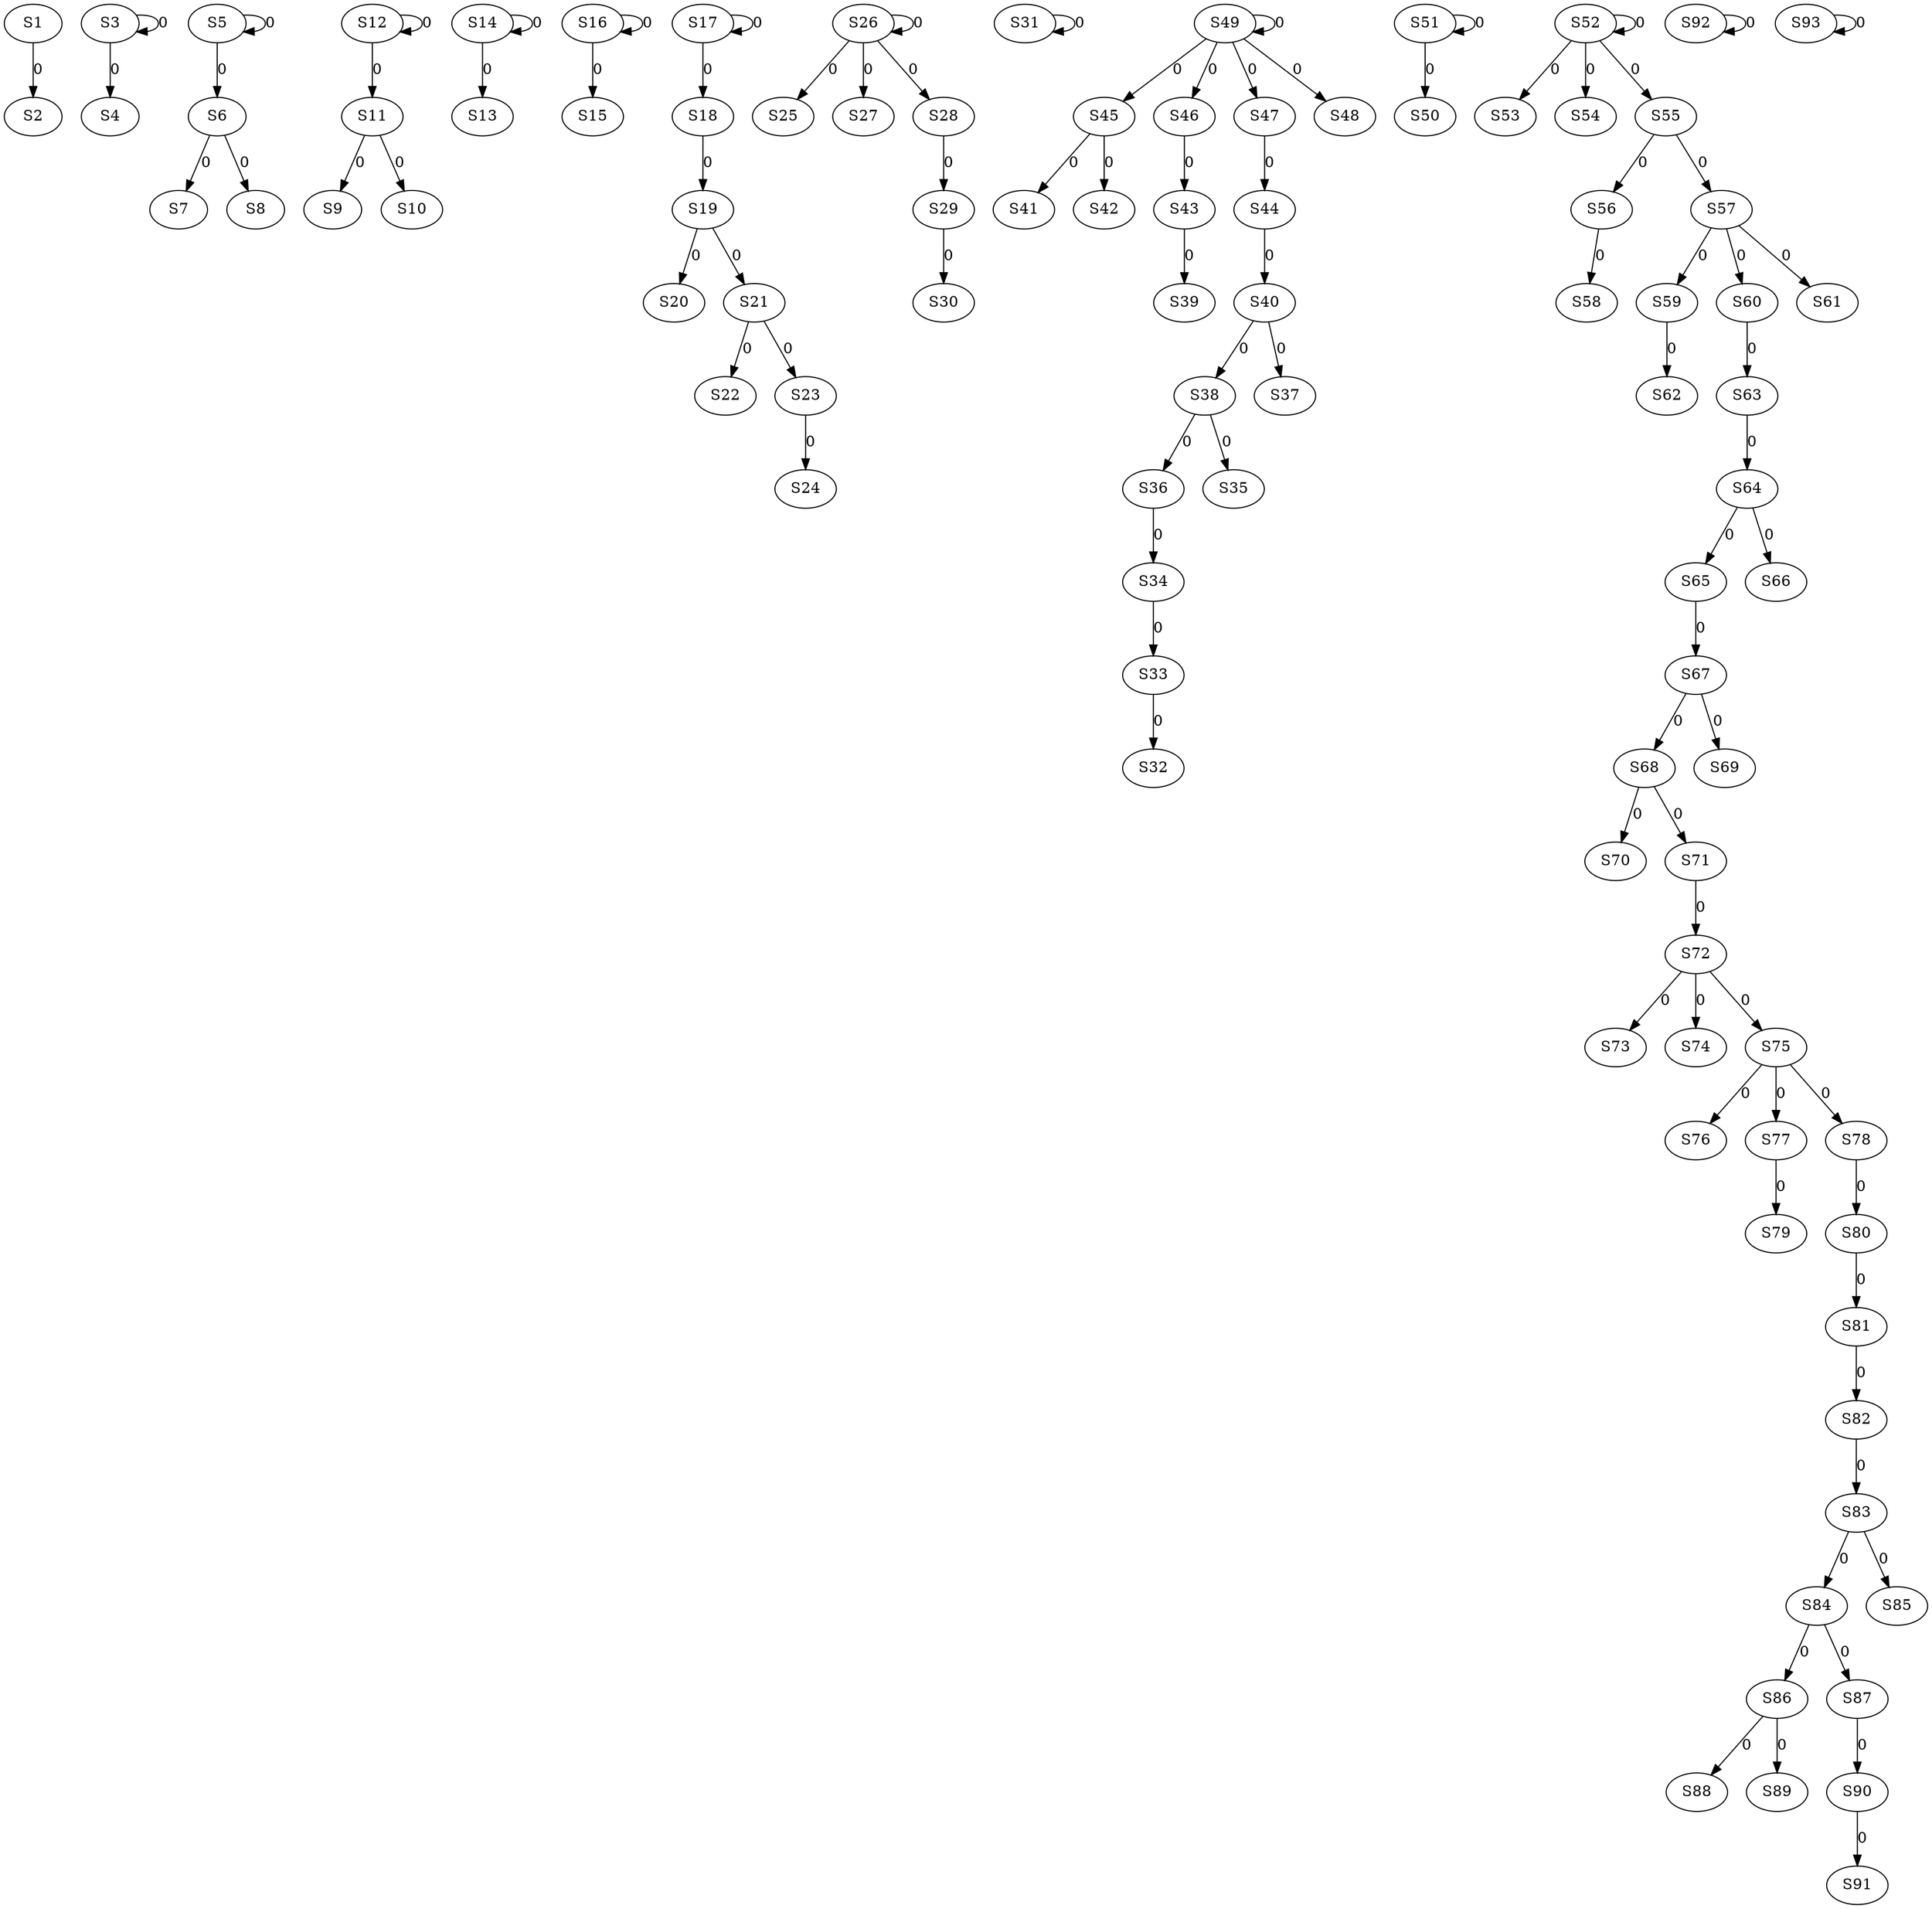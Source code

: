 strict digraph {
	S1 -> S2 [ label = 0 ];
	S3 -> S3 [ label = 0 ];
	S3 -> S4 [ label = 0 ];
	S5 -> S5 [ label = 0 ];
	S5 -> S6 [ label = 0 ];
	S6 -> S7 [ label = 0 ];
	S6 -> S8 [ label = 0 ];
	S11 -> S9 [ label = 0 ];
	S11 -> S10 [ label = 0 ];
	S12 -> S11 [ label = 0 ];
	S12 -> S12 [ label = 0 ];
	S14 -> S13 [ label = 0 ];
	S14 -> S14 [ label = 0 ];
	S16 -> S15 [ label = 0 ];
	S16 -> S16 [ label = 0 ];
	S17 -> S17 [ label = 0 ];
	S17 -> S18 [ label = 0 ];
	S18 -> S19 [ label = 0 ];
	S19 -> S20 [ label = 0 ];
	S19 -> S21 [ label = 0 ];
	S21 -> S22 [ label = 0 ];
	S21 -> S23 [ label = 0 ];
	S23 -> S24 [ label = 0 ];
	S26 -> S25 [ label = 0 ];
	S26 -> S26 [ label = 0 ];
	S26 -> S27 [ label = 0 ];
	S26 -> S28 [ label = 0 ];
	S28 -> S29 [ label = 0 ];
	S29 -> S30 [ label = 0 ];
	S31 -> S31 [ label = 0 ];
	S33 -> S32 [ label = 0 ];
	S34 -> S33 [ label = 0 ];
	S36 -> S34 [ label = 0 ];
	S38 -> S35 [ label = 0 ];
	S38 -> S36 [ label = 0 ];
	S40 -> S37 [ label = 0 ];
	S40 -> S38 [ label = 0 ];
	S43 -> S39 [ label = 0 ];
	S44 -> S40 [ label = 0 ];
	S45 -> S41 [ label = 0 ];
	S45 -> S42 [ label = 0 ];
	S46 -> S43 [ label = 0 ];
	S47 -> S44 [ label = 0 ];
	S49 -> S45 [ label = 0 ];
	S49 -> S46 [ label = 0 ];
	S49 -> S47 [ label = 0 ];
	S49 -> S48 [ label = 0 ];
	S49 -> S49 [ label = 0 ];
	S51 -> S50 [ label = 0 ];
	S51 -> S51 [ label = 0 ];
	S52 -> S52 [ label = 0 ];
	S52 -> S53 [ label = 0 ];
	S52 -> S54 [ label = 0 ];
	S52 -> S55 [ label = 0 ];
	S55 -> S56 [ label = 0 ];
	S55 -> S57 [ label = 0 ];
	S56 -> S58 [ label = 0 ];
	S57 -> S59 [ label = 0 ];
	S57 -> S60 [ label = 0 ];
	S57 -> S61 [ label = 0 ];
	S59 -> S62 [ label = 0 ];
	S60 -> S63 [ label = 0 ];
	S63 -> S64 [ label = 0 ];
	S64 -> S65 [ label = 0 ];
	S64 -> S66 [ label = 0 ];
	S65 -> S67 [ label = 0 ];
	S67 -> S68 [ label = 0 ];
	S67 -> S69 [ label = 0 ];
	S68 -> S70 [ label = 0 ];
	S68 -> S71 [ label = 0 ];
	S71 -> S72 [ label = 0 ];
	S72 -> S73 [ label = 0 ];
	S72 -> S74 [ label = 0 ];
	S72 -> S75 [ label = 0 ];
	S75 -> S76 [ label = 0 ];
	S75 -> S77 [ label = 0 ];
	S75 -> S78 [ label = 0 ];
	S77 -> S79 [ label = 0 ];
	S78 -> S80 [ label = 0 ];
	S80 -> S81 [ label = 0 ];
	S81 -> S82 [ label = 0 ];
	S82 -> S83 [ label = 0 ];
	S83 -> S84 [ label = 0 ];
	S83 -> S85 [ label = 0 ];
	S84 -> S86 [ label = 0 ];
	S84 -> S87 [ label = 0 ];
	S86 -> S88 [ label = 0 ];
	S86 -> S89 [ label = 0 ];
	S87 -> S90 [ label = 0 ];
	S90 -> S91 [ label = 0 ];
	S92 -> S92 [ label = 0 ];
	S93 -> S93 [ label = 0 ];
}